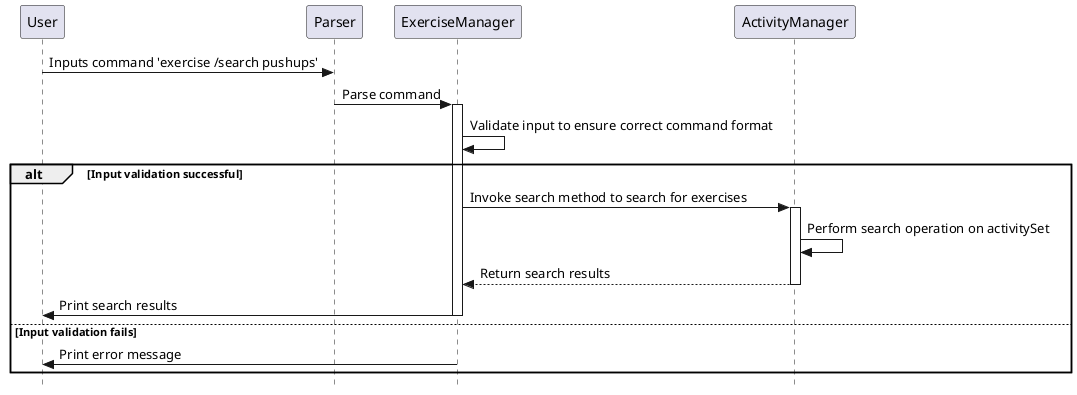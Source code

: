@startuml SequenceDiagram

skinparam classAttributeIconSize 0
skinparam style strictuml
participant User
participant Parser
participant ExerciseManager
participant ActivityManager

User -> Parser: Inputs command 'exercise /search pushups'
Parser -> ExerciseManager: Parse command
activate ExerciseManager
ExerciseManager -> ExerciseManager: Validate input to ensure correct command format
alt Input validation successful
    ExerciseManager -> ActivityManager: Invoke search method to search for exercises
    activate ActivityManager
    ActivityManager -> ActivityManager: Perform search operation on activitySet
    ActivityManager --> ExerciseManager: Return search results
    deactivate ActivityManager
    ExerciseManager -> User: Print search results
    deactivate ExerciseManager
else Input validation fails
    ExerciseManager -> User: Print error message
end

@enduml

